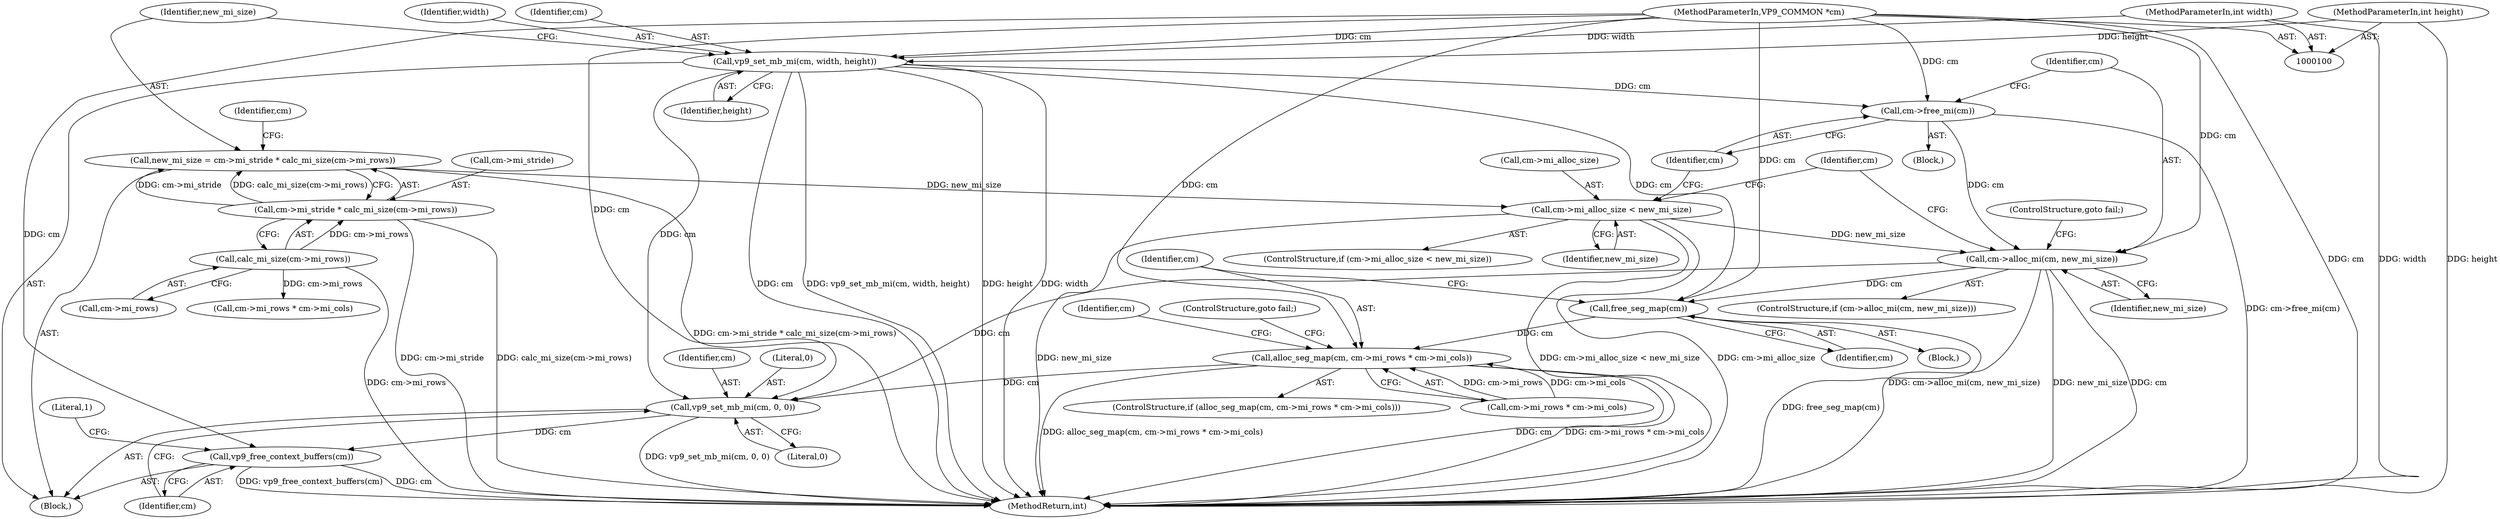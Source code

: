 digraph "0_Android_fdb1b40e7bb147c07bda988c9501ad223795d12d@API" {
"1000147" [label="(Call,free_seg_map(cm))"];
"1000106" [label="(Call,vp9_set_mb_mi(cm, width, height))"];
"1000101" [label="(MethodParameterIn,VP9_COMMON *cm)"];
"1000102" [label="(MethodParameterIn,int width)"];
"1000103" [label="(MethodParameterIn,int height)"];
"1000130" [label="(Call,cm->alloc_mi(cm, new_mi_size))"];
"1000127" [label="(Call,cm->free_mi(cm))"];
"1000121" [label="(Call,cm->mi_alloc_size < new_mi_size)"];
"1000110" [label="(Call,new_mi_size = cm->mi_stride * calc_mi_size(cm->mi_rows))"];
"1000112" [label="(Call,cm->mi_stride * calc_mi_size(cm->mi_rows))"];
"1000116" [label="(Call,calc_mi_size(cm->mi_rows))"];
"1000150" [label="(Call,alloc_seg_map(cm, cm->mi_rows * cm->mi_cols))"];
"1000235" [label="(Call,vp9_set_mb_mi(cm, 0, 0))"];
"1000239" [label="(Call,vp9_free_context_buffers(cm))"];
"1000163" [label="(Identifier,cm)"];
"1000113" [label="(Call,cm->mi_stride)"];
"1000106" [label="(Call,vp9_set_mb_mi(cm, width, height))"];
"1000126" [label="(Block,)"];
"1000146" [label="(Block,)"];
"1000108" [label="(Identifier,width)"];
"1000122" [label="(Call,cm->mi_alloc_size)"];
"1000150" [label="(Call,alloc_seg_map(cm, cm->mi_rows * cm->mi_cols))"];
"1000123" [label="(Identifier,cm)"];
"1000147" [label="(Call,free_seg_map(cm))"];
"1000238" [label="(Literal,0)"];
"1000240" [label="(Identifier,cm)"];
"1000149" [label="(ControlStructure,if (alloc_seg_map(cm, cm->mi_rows * cm->mi_cols)))"];
"1000235" [label="(Call,vp9_set_mb_mi(cm, 0, 0))"];
"1000130" [label="(Call,cm->alloc_mi(cm, new_mi_size))"];
"1000104" [label="(Block,)"];
"1000151" [label="(Identifier,cm)"];
"1000111" [label="(Identifier,new_mi_size)"];
"1000102" [label="(MethodParameterIn,int width)"];
"1000110" [label="(Call,new_mi_size = cm->mi_stride * calc_mi_size(cm->mi_rows))"];
"1000242" [label="(Literal,1)"];
"1000237" [label="(Literal,0)"];
"1000137" [label="(Identifier,cm)"];
"1000239" [label="(Call,vp9_free_context_buffers(cm))"];
"1000125" [label="(Identifier,new_mi_size)"];
"1000107" [label="(Identifier,cm)"];
"1000116" [label="(Call,calc_mi_size(cm->mi_rows))"];
"1000121" [label="(Call,cm->mi_alloc_size < new_mi_size)"];
"1000133" [label="(ControlStructure,goto fail;)"];
"1000152" [label="(Call,cm->mi_rows * cm->mi_cols)"];
"1000120" [label="(ControlStructure,if (cm->mi_alloc_size < new_mi_size))"];
"1000159" [label="(ControlStructure,goto fail;)"];
"1000103" [label="(MethodParameterIn,int height)"];
"1000117" [label="(Call,cm->mi_rows)"];
"1000148" [label="(Identifier,cm)"];
"1000139" [label="(Call,cm->mi_rows * cm->mi_cols)"];
"1000129" [label="(ControlStructure,if (cm->alloc_mi(cm, new_mi_size)))"];
"1000127" [label="(Call,cm->free_mi(cm))"];
"1000109" [label="(Identifier,height)"];
"1000101" [label="(MethodParameterIn,VP9_COMMON *cm)"];
"1000132" [label="(Identifier,new_mi_size)"];
"1000131" [label="(Identifier,cm)"];
"1000128" [label="(Identifier,cm)"];
"1000236" [label="(Identifier,cm)"];
"1000112" [label="(Call,cm->mi_stride * calc_mi_size(cm->mi_rows))"];
"1000243" [label="(MethodReturn,int)"];
"1000147" -> "1000146"  [label="AST: "];
"1000147" -> "1000148"  [label="CFG: "];
"1000148" -> "1000147"  [label="AST: "];
"1000151" -> "1000147"  [label="CFG: "];
"1000147" -> "1000243"  [label="DDG: free_seg_map(cm)"];
"1000106" -> "1000147"  [label="DDG: cm"];
"1000130" -> "1000147"  [label="DDG: cm"];
"1000101" -> "1000147"  [label="DDG: cm"];
"1000147" -> "1000150"  [label="DDG: cm"];
"1000106" -> "1000104"  [label="AST: "];
"1000106" -> "1000109"  [label="CFG: "];
"1000107" -> "1000106"  [label="AST: "];
"1000108" -> "1000106"  [label="AST: "];
"1000109" -> "1000106"  [label="AST: "];
"1000111" -> "1000106"  [label="CFG: "];
"1000106" -> "1000243"  [label="DDG: width"];
"1000106" -> "1000243"  [label="DDG: cm"];
"1000106" -> "1000243"  [label="DDG: vp9_set_mb_mi(cm, width, height)"];
"1000106" -> "1000243"  [label="DDG: height"];
"1000101" -> "1000106"  [label="DDG: cm"];
"1000102" -> "1000106"  [label="DDG: width"];
"1000103" -> "1000106"  [label="DDG: height"];
"1000106" -> "1000127"  [label="DDG: cm"];
"1000106" -> "1000235"  [label="DDG: cm"];
"1000101" -> "1000100"  [label="AST: "];
"1000101" -> "1000243"  [label="DDG: cm"];
"1000101" -> "1000127"  [label="DDG: cm"];
"1000101" -> "1000130"  [label="DDG: cm"];
"1000101" -> "1000150"  [label="DDG: cm"];
"1000101" -> "1000235"  [label="DDG: cm"];
"1000101" -> "1000239"  [label="DDG: cm"];
"1000102" -> "1000100"  [label="AST: "];
"1000102" -> "1000243"  [label="DDG: width"];
"1000103" -> "1000100"  [label="AST: "];
"1000103" -> "1000243"  [label="DDG: height"];
"1000130" -> "1000129"  [label="AST: "];
"1000130" -> "1000132"  [label="CFG: "];
"1000131" -> "1000130"  [label="AST: "];
"1000132" -> "1000130"  [label="AST: "];
"1000133" -> "1000130"  [label="CFG: "];
"1000137" -> "1000130"  [label="CFG: "];
"1000130" -> "1000243"  [label="DDG: cm->alloc_mi(cm, new_mi_size)"];
"1000130" -> "1000243"  [label="DDG: new_mi_size"];
"1000130" -> "1000243"  [label="DDG: cm"];
"1000127" -> "1000130"  [label="DDG: cm"];
"1000121" -> "1000130"  [label="DDG: new_mi_size"];
"1000130" -> "1000235"  [label="DDG: cm"];
"1000127" -> "1000126"  [label="AST: "];
"1000127" -> "1000128"  [label="CFG: "];
"1000128" -> "1000127"  [label="AST: "];
"1000131" -> "1000127"  [label="CFG: "];
"1000127" -> "1000243"  [label="DDG: cm->free_mi(cm)"];
"1000121" -> "1000120"  [label="AST: "];
"1000121" -> "1000125"  [label="CFG: "];
"1000122" -> "1000121"  [label="AST: "];
"1000125" -> "1000121"  [label="AST: "];
"1000128" -> "1000121"  [label="CFG: "];
"1000137" -> "1000121"  [label="CFG: "];
"1000121" -> "1000243"  [label="DDG: new_mi_size"];
"1000121" -> "1000243"  [label="DDG: cm->mi_alloc_size < new_mi_size"];
"1000121" -> "1000243"  [label="DDG: cm->mi_alloc_size"];
"1000110" -> "1000121"  [label="DDG: new_mi_size"];
"1000110" -> "1000104"  [label="AST: "];
"1000110" -> "1000112"  [label="CFG: "];
"1000111" -> "1000110"  [label="AST: "];
"1000112" -> "1000110"  [label="AST: "];
"1000123" -> "1000110"  [label="CFG: "];
"1000110" -> "1000243"  [label="DDG: cm->mi_stride * calc_mi_size(cm->mi_rows)"];
"1000112" -> "1000110"  [label="DDG: cm->mi_stride"];
"1000112" -> "1000110"  [label="DDG: calc_mi_size(cm->mi_rows)"];
"1000112" -> "1000116"  [label="CFG: "];
"1000113" -> "1000112"  [label="AST: "];
"1000116" -> "1000112"  [label="AST: "];
"1000112" -> "1000243"  [label="DDG: cm->mi_stride"];
"1000112" -> "1000243"  [label="DDG: calc_mi_size(cm->mi_rows)"];
"1000116" -> "1000112"  [label="DDG: cm->mi_rows"];
"1000116" -> "1000117"  [label="CFG: "];
"1000117" -> "1000116"  [label="AST: "];
"1000116" -> "1000243"  [label="DDG: cm->mi_rows"];
"1000116" -> "1000139"  [label="DDG: cm->mi_rows"];
"1000150" -> "1000149"  [label="AST: "];
"1000150" -> "1000152"  [label="CFG: "];
"1000151" -> "1000150"  [label="AST: "];
"1000152" -> "1000150"  [label="AST: "];
"1000159" -> "1000150"  [label="CFG: "];
"1000163" -> "1000150"  [label="CFG: "];
"1000150" -> "1000243"  [label="DDG: cm"];
"1000150" -> "1000243"  [label="DDG: cm->mi_rows * cm->mi_cols"];
"1000150" -> "1000243"  [label="DDG: alloc_seg_map(cm, cm->mi_rows * cm->mi_cols)"];
"1000152" -> "1000150"  [label="DDG: cm->mi_rows"];
"1000152" -> "1000150"  [label="DDG: cm->mi_cols"];
"1000150" -> "1000235"  [label="DDG: cm"];
"1000235" -> "1000104"  [label="AST: "];
"1000235" -> "1000238"  [label="CFG: "];
"1000236" -> "1000235"  [label="AST: "];
"1000237" -> "1000235"  [label="AST: "];
"1000238" -> "1000235"  [label="AST: "];
"1000240" -> "1000235"  [label="CFG: "];
"1000235" -> "1000243"  [label="DDG: vp9_set_mb_mi(cm, 0, 0)"];
"1000235" -> "1000239"  [label="DDG: cm"];
"1000239" -> "1000104"  [label="AST: "];
"1000239" -> "1000240"  [label="CFG: "];
"1000240" -> "1000239"  [label="AST: "];
"1000242" -> "1000239"  [label="CFG: "];
"1000239" -> "1000243"  [label="DDG: vp9_free_context_buffers(cm)"];
"1000239" -> "1000243"  [label="DDG: cm"];
}
